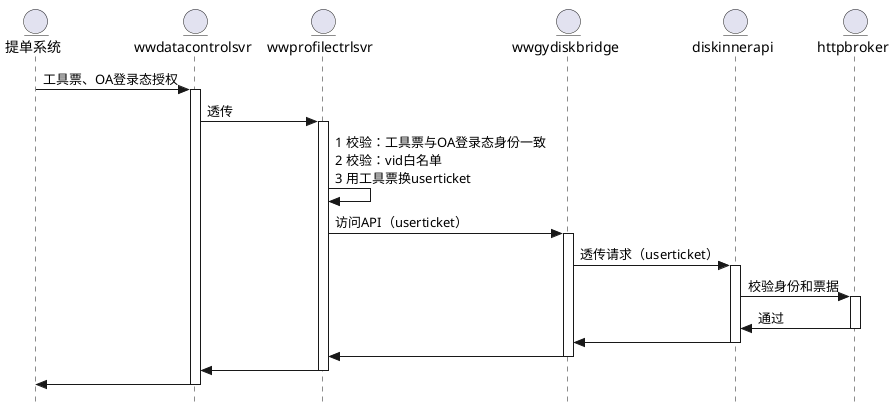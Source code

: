@startuml test
' title 企业邮拉架构

skinparam style strictuml

entity 提单系统 as tapd
entity wwdatacontrolsvr as controlsvr
entity wwprofilectrlsvr as profilesvr
entity wwgydiskbridge as bridgesvr
entity diskinnerapi as innerapi
entity httpbroker as broker

tapd -> controlsvr ++: 工具票、OA登录态授权
controlsvr -> profilesvr ++: 透传
profilesvr -> profilesvr : 1 校验：工具票与OA登录态身份一致\n2 校验：vid白名单\n3 用工具票换userticket
profilesvr -> bridgesvr ++: 访问API（userticket）
bridgesvr -> innerapi ++: 透传请求（userticket）
innerapi -> broker ++: 校验身份和票据

broker -> innerapi -- : 通过
innerapi -> bridgesvr --: 
bridgesvr -> profilesvr --: 
profilesvr -> controlsvr --:
controlsvr -> tapd --:

@enduml